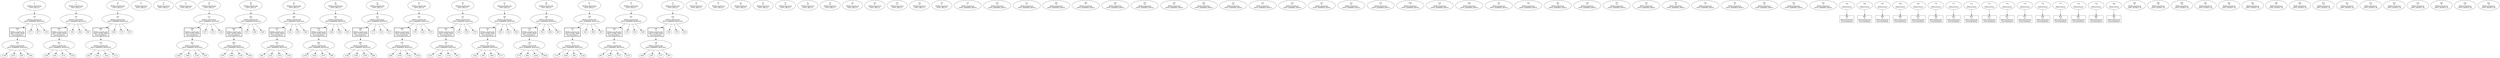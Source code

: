digraph G {
4 [label="4\n1\nHbMessageHandle\nOFPT_HELLO\n"] ;
7 [label="7\n4\nHbMessageHandle\nOFPT_HELLO\n"] ;
10 [label="10\n5\nHbMessageHandle\nOFPT_HELLO\n"] ;
13 [label="13\n1\nHbMessageSend\nOFPT_HELLO\n"] ;
15 [label="15\n4\nHbMessageSend\nOFPT_HELLO\n"] ;
17 [label="17\n5\nHbMessageSend\nOFPT_HELLO\n"] ;
34 [label="34\n9\nHbMessageHandle\nOFPT_HELLO\n"] ;
40 [label="40\n13\nHbMessageHandle\nOFPT_HELLO\n"] ;
43 [label="43\n11\nHbMessageHandle\nOFPT_HELLO\n"] ;
46 [label="46\n14\nHbMessageHandle\nOFPT_HELLO\n"] ;
52 [label="52\n10\nHbMessageHandle\nOFPT_HELLO\n"] ;
55 [label="55\n3\nHbMessageHandle\nOFPT_HELLO\n"] ;
58 [label="58\n6\nHbMessageHandle\nOFPT_HELLO\n"] ;
61 [label="61\n8\nHbMessageHandle\nOFPT_HELLO\n"] ;
64 [label="64\n15\nHbMessageHandle\nOFPT_HELLO\n"] ;
67 [label="67\n2\nHbMessageHandle\nOFPT_HELLO\n"] ;
70 [label="70\n7\nHbMessageHandle\nOFPT_HELLO\n"] ;
73 [label="73\n12\nHbMessageHandle\nOFPT_HELLO\n"] ;
79 [label="79\n9\nHbMessageSend\nOFPT_HELLO\n"] ;
81 [label="81\n7\nHbMessageSend\nOFPT_HELLO\n"] ;
85 [label="85\n12\nHbMessageSend\nOFPT_HELLO\n"] ;
87 [label="87\n13\nHbMessageSend\nOFPT_HELLO\n"] ;
91 [label="91\n11\nHbMessageSend\nOFPT_HELLO\n"] ;
93 [label="93\n14\nHbMessageSend\nOFPT_HELLO\n"] ;
97 [label="97\n10\nHbMessageSend\nOFPT_HELLO\n"] ;
99 [label="99\n3\nHbMessageSend\nOFPT_HELLO\n"] ;
101 [label="101\n6\nHbMessageSend\nOFPT_HELLO\n"] ;
103 [label="103\n8\nHbMessageSend\nOFPT_HELLO\n"] ;
105 [label="105\n15\nHbMessageSend\nOFPT_HELLO\n"] ;
107 [label="107\n2\nHbMessageSend\nOFPT_HELLO\n"] ;
136 [label="136\n1\nHbMessageHandle\nOFPT_BARRIER_REQUEST\n"] ;
154 [label="154\n5\nHbMessageHandle\nOFPT_BARRIER_REQUEST\n"] ;
187 [label="187\n4\nHbMessageHandle\nOFPT_BARRIER_REQUEST\n"] ;
197 [label="197\n1\nHbMessageSend\nOFPT_BARRIER_REPLY\n"] ;
205 [label="205\n4\nHbMessageSend\nOFPT_BARRIER_REPLY\n"] ;
213 [label="213\n5\nHbMessageSend\nOFPT_BARRIER_REPLY\n"] ;
271 [label="271\n9\nHbMessageHandle\nOFPT_BARRIER_REQUEST\n"] ;
283 [label="283\n13\nHbMessageHandle\nOFPT_BARRIER_REQUEST\n"] ;
292 [label="292\n11\nHbMessageHandle\nOFPT_BARRIER_REQUEST\n"] ;
301 [label="301\n14\nHbMessageHandle\nOFPT_BARRIER_REQUEST\n"] ;
313 [label="313\n10\nHbMessageHandle\nOFPT_BARRIER_REQUEST\n"] ;
322 [label="322\n3\nHbMessageHandle\nOFPT_BARRIER_REQUEST\n"] ;
331 [label="331\n6\nHbMessageHandle\nOFPT_BARRIER_REQUEST\n"] ;
340 [label="340\n8\nHbMessageHandle\nOFPT_BARRIER_REQUEST\n"] ;
349 [label="349\n15\nHbMessageHandle\nOFPT_BARRIER_REQUEST\n"] ;
358 [label="358\n2\nHbMessageHandle\nOFPT_BARRIER_REQUEST\n"] ;
367 [label="367\n7\nHbMessageHandle\nOFPT_BARRIER_REQUEST\n"] ;
376 [label="376\n12\nHbMessageHandle\nOFPT_BARRIER_REQUEST\n"] ;
385 [label="385\n9\nHbMessageSend\nOFPT_BARRIER_REPLY\n"] ;
389 [label="389\n7\nHbMessageSend\nOFPT_BARRIER_REPLY\n"] ;
395 [label="395\n12\nHbMessageSend\nOFPT_BARRIER_REPLY\n"] ;
399 [label="399\n13\nHbMessageSend\nOFPT_BARRIER_REPLY\n"] ;
405 [label="405\n11\nHbMessageSend\nOFPT_BARRIER_REPLY\n"] ;
409 [label="409\n14\nHbMessageSend\nOFPT_BARRIER_REPLY\n"] ;
415 [label="415\n10\nHbMessageSend\nOFPT_BARRIER_REPLY\n"] ;
419 [label="419\n3\nHbMessageSend\nOFPT_BARRIER_REPLY\n"] ;
423 [label="423\n6\nHbMessageSend\nOFPT_BARRIER_REPLY\n"] ;
427 [label="427\n8\nHbMessageSend\nOFPT_BARRIER_REPLY\n"] ;
431 [label="431\n15\nHbMessageSend\nOFPT_BARRIER_REPLY\n"] ;
435 [label="435\n2\nHbMessageSend\nOFPT_BARRIER_REPLY\n"] ;
550 [label="550\n1\nHbMessageHandle\nOFPT_FLOW_MOD\nFlowTableWrite"] [shape=box style="bold"];
554 [label="554\n1\nHbMessageHandle\nOFPT_BARRIER_REQUEST\n"] ;
566 [label="566\n5\nHbMessageHandle\nOFPT_FLOW_MOD\nFlowTableWrite"] [shape=box style="bold"];
570 [label="570\n5\nHbMessageHandle\nOFPT_BARRIER_REQUEST\n"] ;
597 [label="597\n4\nHbMessageHandle\nOFPT_FLOW_MOD\nFlowTableWrite"] [shape=box style="bold"];
601 [label="601\n4\nHbMessageHandle\nOFPT_BARRIER_REQUEST\n"] ;
608 [label="608\n1\nHbMessageSend\nOFPT_BARRIER_REPLY\n"] ;
614 [label="614\n4\nHbMessageSend\nOFPT_BARRIER_REPLY\n"] ;
620 [label="620\n5\nHbMessageSend\nOFPT_BARRIER_REPLY\n"] ;
658 [label="658\n9\nHbMessageHandle\nOFPT_FLOW_MOD\nFlowTableWrite"] [shape=box style="bold"];
662 [label="662\n9\nHbMessageHandle\nOFPT_BARRIER_REQUEST\n"] ;
665 [label="665\n13\nHbMessageHandle\nOFPT_FLOW_MOD\nFlowTableWrite"] [shape=box style="bold"];
669 [label="669\n13\nHbMessageHandle\nOFPT_BARRIER_REQUEST\n"] ;
672 [label="672\n11\nHbMessageHandle\nOFPT_FLOW_MOD\nFlowTableWrite"] [shape=box style="bold"];
676 [label="676\n11\nHbMessageHandle\nOFPT_BARRIER_REQUEST\n"] ;
679 [label="679\n14\nHbMessageHandle\nOFPT_FLOW_MOD\nFlowTableWrite"] [shape=box style="bold"];
683 [label="683\n14\nHbMessageHandle\nOFPT_BARRIER_REQUEST\n"] ;
686 [label="686\n10\nHbMessageHandle\nOFPT_FLOW_MOD\nFlowTableWrite"] [shape=box style="bold"];
690 [label="690\n10\nHbMessageHandle\nOFPT_BARRIER_REQUEST\n"] ;
693 [label="693\n3\nHbMessageHandle\nOFPT_FLOW_MOD\nFlowTableWrite"] [shape=box style="bold"];
697 [label="697\n3\nHbMessageHandle\nOFPT_BARRIER_REQUEST\n"] ;
700 [label="700\n6\nHbMessageHandle\nOFPT_FLOW_MOD\nFlowTableWrite"] [shape=box style="bold"];
704 [label="704\n6\nHbMessageHandle\nOFPT_BARRIER_REQUEST\n"] ;
707 [label="707\n8\nHbMessageHandle\nOFPT_FLOW_MOD\nFlowTableWrite"] [shape=box style="bold"];
711 [label="711\n8\nHbMessageHandle\nOFPT_BARRIER_REQUEST\n"] ;
714 [label="714\n15\nHbMessageHandle\nOFPT_FLOW_MOD\nFlowTableWrite"] [shape=box style="bold"];
718 [label="718\n15\nHbMessageHandle\nOFPT_BARRIER_REQUEST\n"] ;
721 [label="721\n2\nHbMessageHandle\nOFPT_FLOW_MOD\nFlowTableWrite"] [shape=box style="bold"];
725 [label="725\n2\nHbMessageHandle\nOFPT_BARRIER_REQUEST\n"] ;
728 [label="728\n7\nHbMessageHandle\nOFPT_FLOW_MOD\nFlowTableWrite"] [shape=box style="bold"];
732 [label="732\n7\nHbMessageHandle\nOFPT_BARRIER_REQUEST\n"] ;
735 [label="735\n12\nHbMessageHandle\nOFPT_FLOW_MOD\nFlowTableWrite"] [shape=box style="bold"];
739 [label="739\n12\nHbMessageHandle\nOFPT_BARRIER_REQUEST\n"] ;
742 [label="742\n9\nHbMessageSend\nOFPT_BARRIER_REPLY\n"] ;
744 [label="744\n7\nHbMessageSend\nOFPT_BARRIER_REPLY\n"] ;
746 [label="746\n12\nHbMessageSend\nOFPT_BARRIER_REPLY\n"] ;
748 [label="748\n13\nHbMessageSend\nOFPT_BARRIER_REPLY\n"] ;
750 [label="750\n11\nHbMessageSend\nOFPT_BARRIER_REPLY\n"] ;
752 [label="752\n14\nHbMessageSend\nOFPT_BARRIER_REPLY\n"] ;
754 [label="754\n10\nHbMessageSend\nOFPT_BARRIER_REPLY\n"] ;
756 [label="756\n3\nHbMessageSend\nOFPT_BARRIER_REPLY\n"] ;
758 [label="758\n6\nHbMessageSend\nOFPT_BARRIER_REPLY\n"] ;
760 [label="760\n8\nHbMessageSend\nOFPT_BARRIER_REPLY\n"] ;
762 [label="762\n15\nHbMessageSend\nOFPT_BARRIER_REPLY\n"] ;
764 [label="764\n2\nHbMessageSend\nOFPT_BARRIER_REPLY\n"] ;
765 [label="765\n\nHbHostSend\n"];
766 [label="766\n\nHbHostSend\n"];
767 [label="767\n\nHbHostSend\n"];
768 [label="768\n\nHbHostSend\n"];
769 [label="769\n\nHbHostSend\n"];
770 [label="770\n\nHbHostSend\n"];
771 [label="771\n\nHbHostSend\n"];
772 [label="772\n\nHbHostSend\n"];
773 [label="773\n\nHbHostSend\n"];
774 [label="774\n\nHbHostSend\n"];
775 [label="775\n\nHbHostSend\n"];
776 [label="776\n\nHbHostSend\n"];
777 [label="777\n\nHbHostSend\n"];
778 [label="778\n\nHbHostSend\n"];
779 [label="779\n\nHbHostSend\n"];
780 [label="780\n\nHbHostSend\n"];
782 [label="782\n15\nHbPacketHandle\nFlowTableRead"][shape="box"];
789 [label="789\n10\nHbPacketHandle\nFlowTableRead"][shape="box"];
796 [label="796\n8\nHbPacketHandle\nFlowTableRead"][shape="box"];
803 [label="803\n11\nHbPacketHandle\nFlowTableRead"][shape="box"];
810 [label="810\n10\nHbPacketHandle\nFlowTableRead"][shape="box"];
817 [label="817\n13\nHbPacketHandle\nFlowTableRead"][shape="box"];
824 [label="824\n14\nHbPacketHandle\nFlowTableRead"][shape="box"];
831 [label="831\n12\nHbPacketHandle\nFlowTableRead"][shape="box"];
838 [label="838\n13\nHbPacketHandle\nFlowTableRead"][shape="box"];
845 [label="845\n14\nHbPacketHandle\nFlowTableRead"][shape="box"];
852 [label="852\n11\nHbPacketHandle\nFlowTableRead"][shape="box"];
859 [label="859\n9\nHbPacketHandle\nFlowTableRead"][shape="box"];
866 [label="866\n9\nHbPacketHandle\nFlowTableRead"][shape="box"];
873 [label="873\n12\nHbPacketHandle\nFlowTableRead"][shape="box"];
880 [label="880\n15\nHbPacketHandle\nFlowTableRead"][shape="box"];
887 [label="887\n8\nHbPacketHandle\nFlowTableRead"][shape="box"];
894 [label="894\n9\nHbMessageSend\nOFPT_PACKET_IN\n"] ;
896 [label="896\n9\nHbMessageSend\nOFPT_PACKET_IN\n"] ;
898 [label="898\n12\nHbMessageSend\nOFPT_PACKET_IN\n"] ;
900 [label="900\n12\nHbMessageSend\nOFPT_PACKET_IN\n"] ;
902 [label="902\n13\nHbMessageSend\nOFPT_PACKET_IN\n"] ;
904 [label="904\n13\nHbMessageSend\nOFPT_PACKET_IN\n"] ;
906 [label="906\n11\nHbMessageSend\nOFPT_PACKET_IN\n"] ;
908 [label="908\n11\nHbMessageSend\nOFPT_PACKET_IN\n"] ;
910 [label="910\n14\nHbMessageSend\nOFPT_PACKET_IN\n"] ;
912 [label="912\n14\nHbMessageSend\nOFPT_PACKET_IN\n"] ;
914 [label="914\n10\nHbMessageSend\nOFPT_PACKET_IN\n"] ;
916 [label="916\n10\nHbMessageSend\nOFPT_PACKET_IN\n"] ;
918 [label="918\n8\nHbMessageSend\nOFPT_PACKET_IN\n"] ;
920 [label="920\n8\nHbMessageSend\nOFPT_PACKET_IN\n"] ;
922 [label="922\n15\nHbMessageSend\nOFPT_PACKET_IN\n"] ;
924 [label="924\n15\nHbMessageSend\nOFPT_PACKET_IN\n"] ;
    67 -> 358;
    728 -> 732;
    43 -> 292;
    570 -> 932;
    58 -> 331;
    40 -> 283;
    73 -> 376;
    683 -> 1165;
    154 -> 469;
    690 -> 1168;
    714 -> 718;
    349 -> 352;
    690 -> 1258;
    700 -> 704;
    739 -> 1087;
    331 -> 700;
    765 -> 796;
    331 -> 334;
    732 -> 957;
    570 -> 1022;
    662 -> 1246;
    292 -> 463;
    773 -> 873;
    187 -> 190;
    601 -> 1205;
    704 -> 1221;
    704 -> 1041;
    662 -> 1066;
    292 -> 295;
    349 -> 484;
    735 -> 739;
    340 -> 481;
    187 -> 597;
    665 -> 669;
    774 -> 831;
    313 -> 573;
    46 -> 301;
    301 -> 466;
    283 -> 557;
    376 -> 594;
    697 -> 948;
    779 -> 880;
    697 -> 1038;
    693 -> 697;
    775 -> 817;
    676 -> 982;
    271 -> 547;
    7 -> 187;
    772 -> 803;
    187 -> 382;
    292 -> 672;
    672 -> 676;
    780 -> 782;
    669 -> 979;
    739 -> 1267;
    331 -> 478;
    718 -> 1174;
    340 -> 707;
    554 -> 1199;
    711 -> 1261;
    331 -> 579;
    358 -> 361;
    313 -> 316;
    669 -> 1069;
    566 -> 570;
    711 -> 991;
    554 -> 1019;
    271 -> 274;
    711 -> 1081;
    271 -> 658;
    187 -> 496;
    70 -> 367;
    767 -> 859;
    669 -> 1159;
    61 -> 340;
    570 -> 1202;
    718 -> 994;
    340 -> 343;
    768 -> 866;
    313 -> 686;
    732 -> 1047;
    771 -> 852;
    721 -> 725;
    313 -> 472;
    777 -> 824;
    676 -> 1252;
    676 -> 1072;
    690 -> 1078;
    554 -> 929;
    669 -> 1249;
    732 -> 1137;
    704 -> 1131;
    271 -> 454;
    554 -> 1109;
    601 -> 935;
    301 -> 304;
    770 -> 789;
    4 -> 136;
    358 -> 588;
    718 -> 1264;
    550 -> 554;
    597 -> 601;
    697 -> 1128;
    52 -> 313;
    367 -> 370;
    292 -> 560;
    676 -> 1162;
    283 -> 286;
    683 -> 1255;
    601 -> 1115;
    679 -> 683;
    322 -> 576;
    704 -> 951;
    301 -> 563;
    376 -> 379;
    725 -> 1134;
    136 -> 277;
    718 -> 1084;
    349 -> 714;
    283 -> 665;
    725 -> 1044;
    725 -> 954;
    154 -> 566;
    739 -> 1177;
    683 -> 1075;
    154 -> 157;
    776 -> 838;
    690 -> 988;
    686 -> 690;
    732 -> 1227;
    136 -> 550;
    322 -> 325;
    711 -> 1171;
    376 -> 493;
    64 -> 349;
    662 -> 1156;
    367 -> 591;
    358 -> 721;
    707 -> 711;
    283 -> 460;
    367 -> 490;
    10 -> 154;
    778 -> 845;
    658 -> 662;
    340 -> 582;
    769 -> 810;
    697 -> 1218;
    766 -> 887;
    376 -> 735;
    34 -> 271;
    322 -> 693;
    322 -> 475;
    367 -> 728;
    683 -> 985;
    349 -> 585;
    301 -> 679;
    55 -> 322;
    662 -> 976;
    136 -> 457;
    358 -> 487;
    136 -> 139;
    739 -> 997;
    154 -> 307;
    601 -> 1025;
    725 -> 1224;
    570 -> 1112;
edge[constraint=false arrowhead="none"];
}
